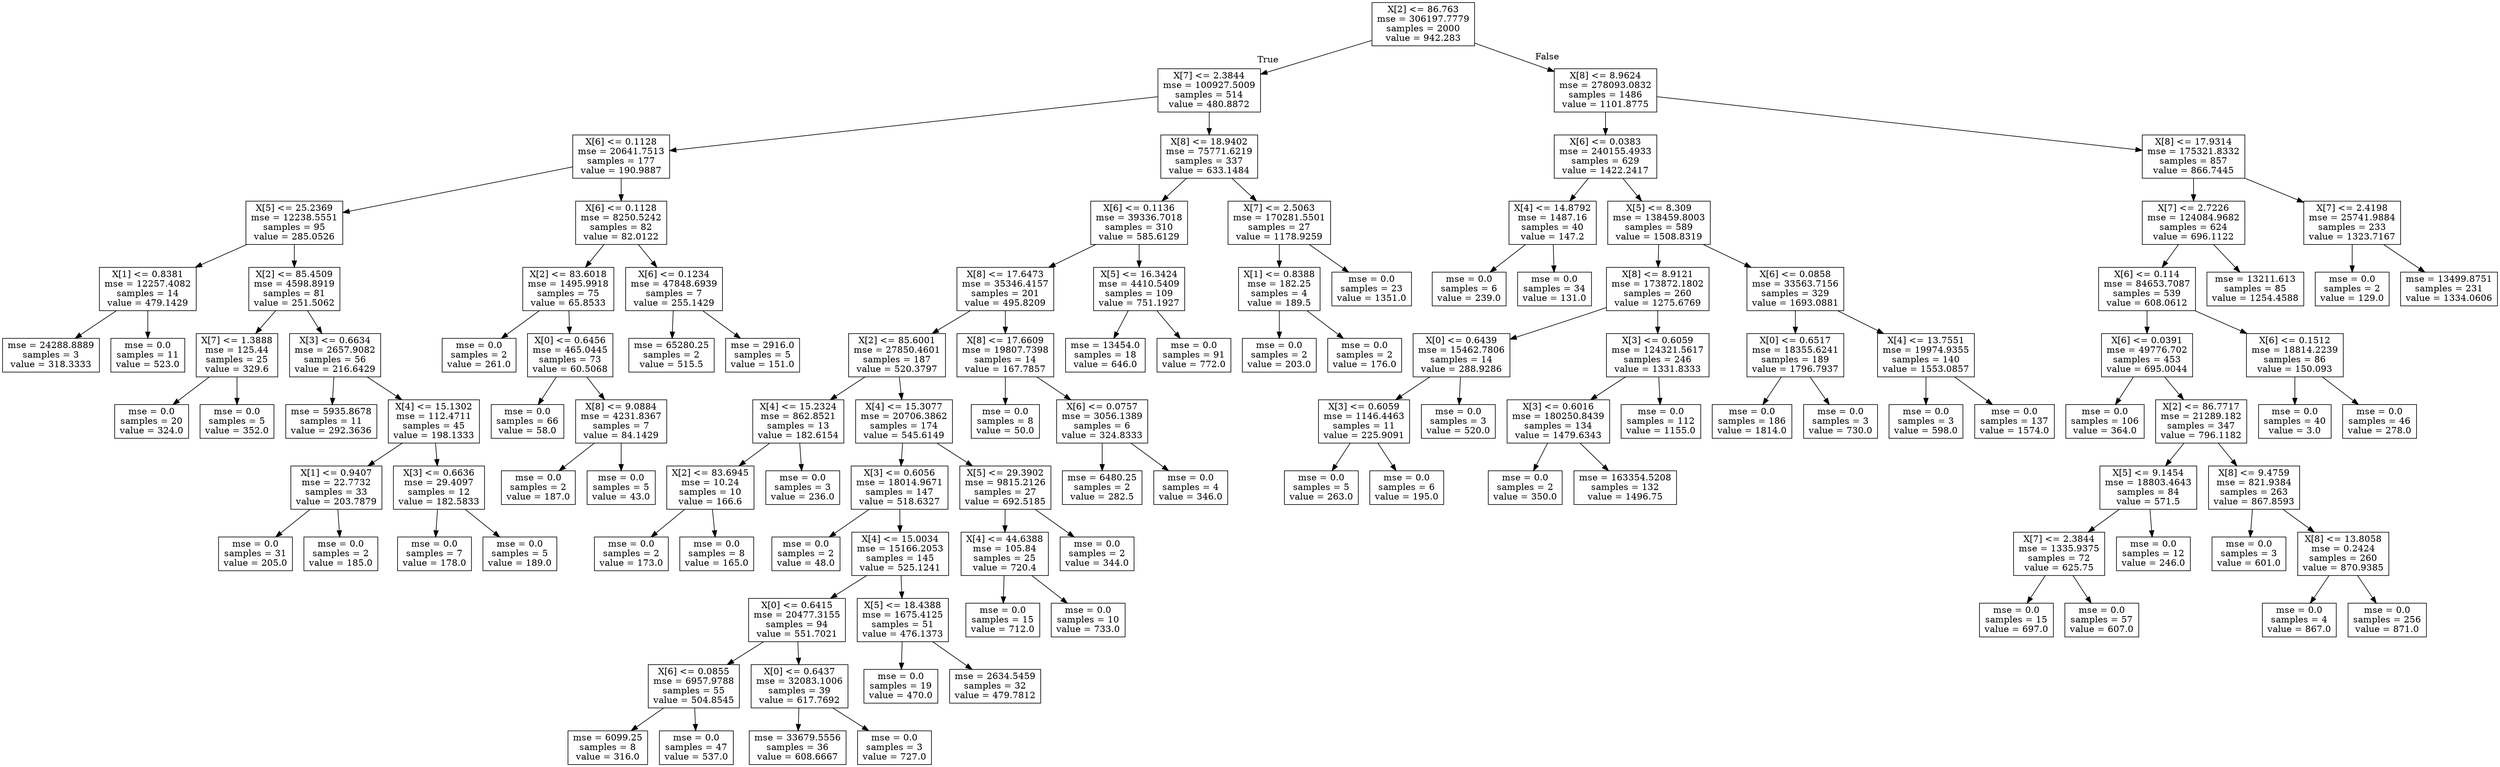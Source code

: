 digraph Tree {
node [shape=box] ;
0 [label="X[2] <= 86.763\nmse = 306197.7779\nsamples = 2000\nvalue = 942.283"] ;
1 [label="X[7] <= 2.3844\nmse = 100927.5009\nsamples = 514\nvalue = 480.8872"] ;
0 -> 1 [labeldistance=2.5, labelangle=45, headlabel="True"] ;
2 [label="X[6] <= 0.1128\nmse = 20641.7513\nsamples = 177\nvalue = 190.9887"] ;
1 -> 2 ;
3 [label="X[5] <= 25.2369\nmse = 12238.5551\nsamples = 95\nvalue = 285.0526"] ;
2 -> 3 ;
4 [label="X[1] <= 0.8381\nmse = 12257.4082\nsamples = 14\nvalue = 479.1429"] ;
3 -> 4 ;
5 [label="mse = 24288.8889\nsamples = 3\nvalue = 318.3333"] ;
4 -> 5 ;
6 [label="mse = 0.0\nsamples = 11\nvalue = 523.0"] ;
4 -> 6 ;
7 [label="X[2] <= 85.4509\nmse = 4598.8919\nsamples = 81\nvalue = 251.5062"] ;
3 -> 7 ;
8 [label="X[7] <= 1.3888\nmse = 125.44\nsamples = 25\nvalue = 329.6"] ;
7 -> 8 ;
9 [label="mse = 0.0\nsamples = 20\nvalue = 324.0"] ;
8 -> 9 ;
10 [label="mse = 0.0\nsamples = 5\nvalue = 352.0"] ;
8 -> 10 ;
11 [label="X[3] <= 0.6634\nmse = 2657.9082\nsamples = 56\nvalue = 216.6429"] ;
7 -> 11 ;
12 [label="mse = 5935.8678\nsamples = 11\nvalue = 292.3636"] ;
11 -> 12 ;
13 [label="X[4] <= 15.1302\nmse = 112.4711\nsamples = 45\nvalue = 198.1333"] ;
11 -> 13 ;
14 [label="X[1] <= 0.9407\nmse = 22.7732\nsamples = 33\nvalue = 203.7879"] ;
13 -> 14 ;
15 [label="mse = 0.0\nsamples = 31\nvalue = 205.0"] ;
14 -> 15 ;
16 [label="mse = 0.0\nsamples = 2\nvalue = 185.0"] ;
14 -> 16 ;
17 [label="X[3] <= 0.6636\nmse = 29.4097\nsamples = 12\nvalue = 182.5833"] ;
13 -> 17 ;
18 [label="mse = 0.0\nsamples = 7\nvalue = 178.0"] ;
17 -> 18 ;
19 [label="mse = 0.0\nsamples = 5\nvalue = 189.0"] ;
17 -> 19 ;
20 [label="X[6] <= 0.1128\nmse = 8250.5242\nsamples = 82\nvalue = 82.0122"] ;
2 -> 20 ;
21 [label="X[2] <= 83.6018\nmse = 1495.9918\nsamples = 75\nvalue = 65.8533"] ;
20 -> 21 ;
22 [label="mse = 0.0\nsamples = 2\nvalue = 261.0"] ;
21 -> 22 ;
23 [label="X[0] <= 0.6456\nmse = 465.0445\nsamples = 73\nvalue = 60.5068"] ;
21 -> 23 ;
24 [label="mse = 0.0\nsamples = 66\nvalue = 58.0"] ;
23 -> 24 ;
25 [label="X[8] <= 9.0884\nmse = 4231.8367\nsamples = 7\nvalue = 84.1429"] ;
23 -> 25 ;
26 [label="mse = 0.0\nsamples = 2\nvalue = 187.0"] ;
25 -> 26 ;
27 [label="mse = 0.0\nsamples = 5\nvalue = 43.0"] ;
25 -> 27 ;
28 [label="X[6] <= 0.1234\nmse = 47848.6939\nsamples = 7\nvalue = 255.1429"] ;
20 -> 28 ;
29 [label="mse = 65280.25\nsamples = 2\nvalue = 515.5"] ;
28 -> 29 ;
30 [label="mse = 2916.0\nsamples = 5\nvalue = 151.0"] ;
28 -> 30 ;
31 [label="X[8] <= 18.9402\nmse = 75771.6219\nsamples = 337\nvalue = 633.1484"] ;
1 -> 31 ;
32 [label="X[6] <= 0.1136\nmse = 39336.7018\nsamples = 310\nvalue = 585.6129"] ;
31 -> 32 ;
33 [label="X[8] <= 17.6473\nmse = 35346.4157\nsamples = 201\nvalue = 495.8209"] ;
32 -> 33 ;
34 [label="X[2] <= 85.6001\nmse = 27850.4601\nsamples = 187\nvalue = 520.3797"] ;
33 -> 34 ;
35 [label="X[4] <= 15.2324\nmse = 862.8521\nsamples = 13\nvalue = 182.6154"] ;
34 -> 35 ;
36 [label="X[2] <= 83.6945\nmse = 10.24\nsamples = 10\nvalue = 166.6"] ;
35 -> 36 ;
37 [label="mse = 0.0\nsamples = 2\nvalue = 173.0"] ;
36 -> 37 ;
38 [label="mse = 0.0\nsamples = 8\nvalue = 165.0"] ;
36 -> 38 ;
39 [label="mse = 0.0\nsamples = 3\nvalue = 236.0"] ;
35 -> 39 ;
40 [label="X[4] <= 15.3077\nmse = 20706.3862\nsamples = 174\nvalue = 545.6149"] ;
34 -> 40 ;
41 [label="X[3] <= 0.6056\nmse = 18014.9671\nsamples = 147\nvalue = 518.6327"] ;
40 -> 41 ;
42 [label="mse = 0.0\nsamples = 2\nvalue = 48.0"] ;
41 -> 42 ;
43 [label="X[4] <= 15.0034\nmse = 15166.2053\nsamples = 145\nvalue = 525.1241"] ;
41 -> 43 ;
44 [label="X[0] <= 0.6415\nmse = 20477.3155\nsamples = 94\nvalue = 551.7021"] ;
43 -> 44 ;
45 [label="X[6] <= 0.0855\nmse = 6957.9788\nsamples = 55\nvalue = 504.8545"] ;
44 -> 45 ;
46 [label="mse = 6099.25\nsamples = 8\nvalue = 316.0"] ;
45 -> 46 ;
47 [label="mse = 0.0\nsamples = 47\nvalue = 537.0"] ;
45 -> 47 ;
48 [label="X[0] <= 0.6437\nmse = 32083.1006\nsamples = 39\nvalue = 617.7692"] ;
44 -> 48 ;
49 [label="mse = 33679.5556\nsamples = 36\nvalue = 608.6667"] ;
48 -> 49 ;
50 [label="mse = 0.0\nsamples = 3\nvalue = 727.0"] ;
48 -> 50 ;
51 [label="X[5] <= 18.4388\nmse = 1675.4125\nsamples = 51\nvalue = 476.1373"] ;
43 -> 51 ;
52 [label="mse = 0.0\nsamples = 19\nvalue = 470.0"] ;
51 -> 52 ;
53 [label="mse = 2634.5459\nsamples = 32\nvalue = 479.7812"] ;
51 -> 53 ;
54 [label="X[5] <= 29.3902\nmse = 9815.2126\nsamples = 27\nvalue = 692.5185"] ;
40 -> 54 ;
55 [label="X[4] <= 44.6388\nmse = 105.84\nsamples = 25\nvalue = 720.4"] ;
54 -> 55 ;
56 [label="mse = 0.0\nsamples = 15\nvalue = 712.0"] ;
55 -> 56 ;
57 [label="mse = 0.0\nsamples = 10\nvalue = 733.0"] ;
55 -> 57 ;
58 [label="mse = 0.0\nsamples = 2\nvalue = 344.0"] ;
54 -> 58 ;
59 [label="X[8] <= 17.6609\nmse = 19807.7398\nsamples = 14\nvalue = 167.7857"] ;
33 -> 59 ;
60 [label="mse = 0.0\nsamples = 8\nvalue = 50.0"] ;
59 -> 60 ;
61 [label="X[6] <= 0.0757\nmse = 3056.1389\nsamples = 6\nvalue = 324.8333"] ;
59 -> 61 ;
62 [label="mse = 6480.25\nsamples = 2\nvalue = 282.5"] ;
61 -> 62 ;
63 [label="mse = 0.0\nsamples = 4\nvalue = 346.0"] ;
61 -> 63 ;
64 [label="X[5] <= 16.3424\nmse = 4410.5409\nsamples = 109\nvalue = 751.1927"] ;
32 -> 64 ;
65 [label="mse = 13454.0\nsamples = 18\nvalue = 646.0"] ;
64 -> 65 ;
66 [label="mse = 0.0\nsamples = 91\nvalue = 772.0"] ;
64 -> 66 ;
67 [label="X[7] <= 2.5063\nmse = 170281.5501\nsamples = 27\nvalue = 1178.9259"] ;
31 -> 67 ;
68 [label="X[1] <= 0.8388\nmse = 182.25\nsamples = 4\nvalue = 189.5"] ;
67 -> 68 ;
69 [label="mse = 0.0\nsamples = 2\nvalue = 203.0"] ;
68 -> 69 ;
70 [label="mse = 0.0\nsamples = 2\nvalue = 176.0"] ;
68 -> 70 ;
71 [label="mse = 0.0\nsamples = 23\nvalue = 1351.0"] ;
67 -> 71 ;
72 [label="X[8] <= 8.9624\nmse = 278093.0832\nsamples = 1486\nvalue = 1101.8775"] ;
0 -> 72 [labeldistance=2.5, labelangle=-45, headlabel="False"] ;
73 [label="X[6] <= 0.0383\nmse = 240155.4933\nsamples = 629\nvalue = 1422.2417"] ;
72 -> 73 ;
74 [label="X[4] <= 14.8792\nmse = 1487.16\nsamples = 40\nvalue = 147.2"] ;
73 -> 74 ;
75 [label="mse = 0.0\nsamples = 6\nvalue = 239.0"] ;
74 -> 75 ;
76 [label="mse = 0.0\nsamples = 34\nvalue = 131.0"] ;
74 -> 76 ;
77 [label="X[5] <= 8.309\nmse = 138459.8003\nsamples = 589\nvalue = 1508.8319"] ;
73 -> 77 ;
78 [label="X[8] <= 8.9121\nmse = 173872.1802\nsamples = 260\nvalue = 1275.6769"] ;
77 -> 78 ;
79 [label="X[0] <= 0.6439\nmse = 15462.7806\nsamples = 14\nvalue = 288.9286"] ;
78 -> 79 ;
80 [label="X[3] <= 0.6059\nmse = 1146.4463\nsamples = 11\nvalue = 225.9091"] ;
79 -> 80 ;
81 [label="mse = 0.0\nsamples = 5\nvalue = 263.0"] ;
80 -> 81 ;
82 [label="mse = 0.0\nsamples = 6\nvalue = 195.0"] ;
80 -> 82 ;
83 [label="mse = 0.0\nsamples = 3\nvalue = 520.0"] ;
79 -> 83 ;
84 [label="X[3] <= 0.6059\nmse = 124321.5617\nsamples = 246\nvalue = 1331.8333"] ;
78 -> 84 ;
85 [label="X[3] <= 0.6016\nmse = 180250.8439\nsamples = 134\nvalue = 1479.6343"] ;
84 -> 85 ;
86 [label="mse = 0.0\nsamples = 2\nvalue = 350.0"] ;
85 -> 86 ;
87 [label="mse = 163354.5208\nsamples = 132\nvalue = 1496.75"] ;
85 -> 87 ;
88 [label="mse = 0.0\nsamples = 112\nvalue = 1155.0"] ;
84 -> 88 ;
89 [label="X[6] <= 0.0858\nmse = 33563.7156\nsamples = 329\nvalue = 1693.0881"] ;
77 -> 89 ;
90 [label="X[0] <= 0.6517\nmse = 18355.6241\nsamples = 189\nvalue = 1796.7937"] ;
89 -> 90 ;
91 [label="mse = 0.0\nsamples = 186\nvalue = 1814.0"] ;
90 -> 91 ;
92 [label="mse = 0.0\nsamples = 3\nvalue = 730.0"] ;
90 -> 92 ;
93 [label="X[4] <= 13.7551\nmse = 19974.9355\nsamples = 140\nvalue = 1553.0857"] ;
89 -> 93 ;
94 [label="mse = 0.0\nsamples = 3\nvalue = 598.0"] ;
93 -> 94 ;
95 [label="mse = 0.0\nsamples = 137\nvalue = 1574.0"] ;
93 -> 95 ;
96 [label="X[8] <= 17.9314\nmse = 175321.8332\nsamples = 857\nvalue = 866.7445"] ;
72 -> 96 ;
97 [label="X[7] <= 2.7226\nmse = 124084.9682\nsamples = 624\nvalue = 696.1122"] ;
96 -> 97 ;
98 [label="X[6] <= 0.114\nmse = 84653.7087\nsamples = 539\nvalue = 608.0612"] ;
97 -> 98 ;
99 [label="X[6] <= 0.0391\nmse = 49776.702\nsamples = 453\nvalue = 695.0044"] ;
98 -> 99 ;
100 [label="mse = 0.0\nsamples = 106\nvalue = 364.0"] ;
99 -> 100 ;
101 [label="X[2] <= 86.7717\nmse = 21289.182\nsamples = 347\nvalue = 796.1182"] ;
99 -> 101 ;
102 [label="X[5] <= 9.1454\nmse = 18803.4643\nsamples = 84\nvalue = 571.5"] ;
101 -> 102 ;
103 [label="X[7] <= 2.3844\nmse = 1335.9375\nsamples = 72\nvalue = 625.75"] ;
102 -> 103 ;
104 [label="mse = 0.0\nsamples = 15\nvalue = 697.0"] ;
103 -> 104 ;
105 [label="mse = 0.0\nsamples = 57\nvalue = 607.0"] ;
103 -> 105 ;
106 [label="mse = 0.0\nsamples = 12\nvalue = 246.0"] ;
102 -> 106 ;
107 [label="X[8] <= 9.4759\nmse = 821.9384\nsamples = 263\nvalue = 867.8593"] ;
101 -> 107 ;
108 [label="mse = 0.0\nsamples = 3\nvalue = 601.0"] ;
107 -> 108 ;
109 [label="X[8] <= 13.8058\nmse = 0.2424\nsamples = 260\nvalue = 870.9385"] ;
107 -> 109 ;
110 [label="mse = 0.0\nsamples = 4\nvalue = 867.0"] ;
109 -> 110 ;
111 [label="mse = 0.0\nsamples = 256\nvalue = 871.0"] ;
109 -> 111 ;
112 [label="X[6] <= 0.1512\nmse = 18814.2239\nsamples = 86\nvalue = 150.093"] ;
98 -> 112 ;
113 [label="mse = 0.0\nsamples = 40\nvalue = 3.0"] ;
112 -> 113 ;
114 [label="mse = 0.0\nsamples = 46\nvalue = 278.0"] ;
112 -> 114 ;
115 [label="mse = 13211.613\nsamples = 85\nvalue = 1254.4588"] ;
97 -> 115 ;
116 [label="X[7] <= 2.4198\nmse = 25741.9884\nsamples = 233\nvalue = 1323.7167"] ;
96 -> 116 ;
117 [label="mse = 0.0\nsamples = 2\nvalue = 129.0"] ;
116 -> 117 ;
118 [label="mse = 13499.8751\nsamples = 231\nvalue = 1334.0606"] ;
116 -> 118 ;
}